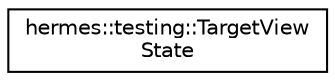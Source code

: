 digraph "Graphical Class Hierarchy"
{
 // LATEX_PDF_SIZE
  edge [fontname="Helvetica",fontsize="10",labelfontname="Helvetica",labelfontsize="10"];
  node [fontname="Helvetica",fontsize="10",shape=record];
  rankdir="LR";
  Node0 [label="hermes::testing::TargetView\lState",height=0.2,width=0.4,color="black", fillcolor="white", style="filled",URL="$structhermes_1_1testing_1_1_target_view_state.html",tooltip=" "];
}
